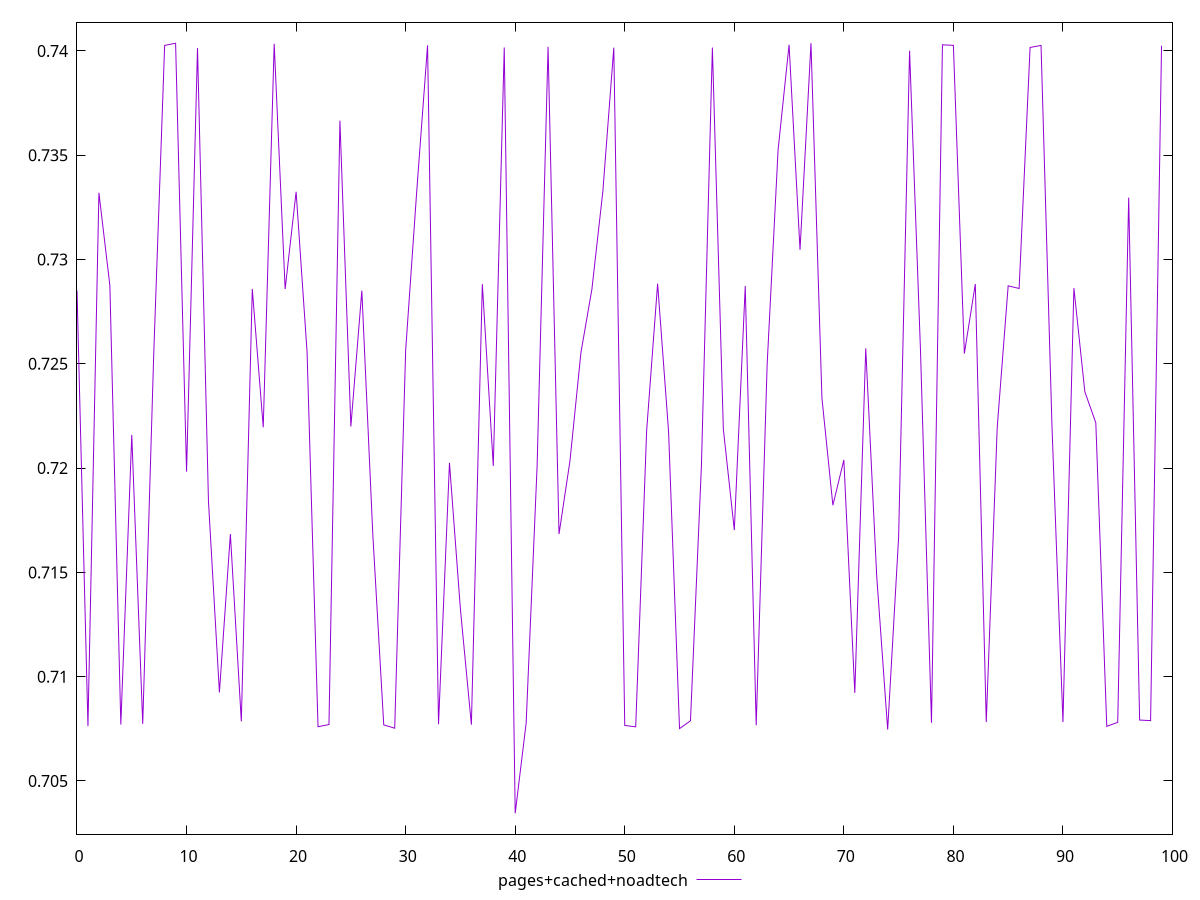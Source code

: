 $_pagesCachedNoadtech <<EOF
0.7285173175339259
0.70763042547358
0.7332010317506317
0.728757466128572
0.7077051635732932
0.7215878879983759
0.707739908223692
0.7253940901888075
0.740263836023683
0.7403707438680877
0.7198285007072187
0.7401385748190293
0.718409752999921
0.7092432543224533
0.7168370854468202
0.7078560222152493
0.7285895790922985
0.7219560843241698
0.7403430303056211
0.7285860774726869
0.7332473993643696
0.7255740863865253
0.7076022398980882
0.7077048495446969
0.7366568795389301
0.7219960425808918
0.7285046034459984
0.7168399008399491
0.7076897153722947
0.7075300918870617
0.725640645410368
0.7331894901383247
0.7402698794639787
0.7077182486760725
0.7202508728115973
0.7132270098859044
0.707697489348249
0.7288201533691911
0.7201042104666788
0.7401668752681669
0.7034513574963634
0.7077796010097714
0.7201003993160497
0.7401988575939084
0.7168397796235064
0.7203510157407416
0.725536736576702
0.7285734355259333
0.7332597389657338
0.7401581568965969
0.707660991672218
0.7075971981252264
0.7218032101749924
0.7288436513898611
0.7217590126080401
0.70751192269912
0.707884403002009
0.7201265828581785
0.7401644595852696
0.7218682505968256
0.7170322153225412
0.7287297776085354
0.7076676629258069
0.7249884380126597
0.7352716516992359
0.7402966077068126
0.730466226345533
0.7403740401103269
0.7233527069656283
0.7182194521560963
0.7203894360805648
0.7092225115570687
0.7257367970382663
0.7148154751128384
0.7074664915109625
0.7166864777467593
0.7400108793408987
0.7255803378940883
0.7077881601077738
0.7402939053649601
0.740269901341812
0.7254923649367001
0.7288262864468642
0.7078250680641807
0.721949654255634
0.728740428714522
0.7286110195690374
0.7401670781757513
0.7402641060187016
0.7219876148258618
0.7078256825183145
0.7286304244212879
0.7236575046343128
0.7221739729024911
0.7076187369068235
0.707810861280351
0.7329687584799847
0.7079207738742739
0.7078935600820582
0.740249179373578
EOF
set key outside below
set terminal pngcairo
set output "report_00005_2020-11-02T22-26-11.212Z/performance_score/pages+cached+noadtech//score.png"
set yrange [0.7024513574963634:0.7413740401103269]
plot $_pagesCachedNoadtech title "pages+cached+noadtech" with line ,